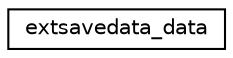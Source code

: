 digraph "Graphical Class Hierarchy"
{
  edge [fontname="Helvetica",fontsize="10",labelfontname="Helvetica",labelfontsize="10"];
  node [fontname="Helvetica",fontsize="10",shape=record];
  rankdir="LR";
  Node1 [label="extsavedata_data",height=0.2,width=0.4,color="black", fillcolor="white", style="filled",URL="$structextsavedata__data.html"];
}
